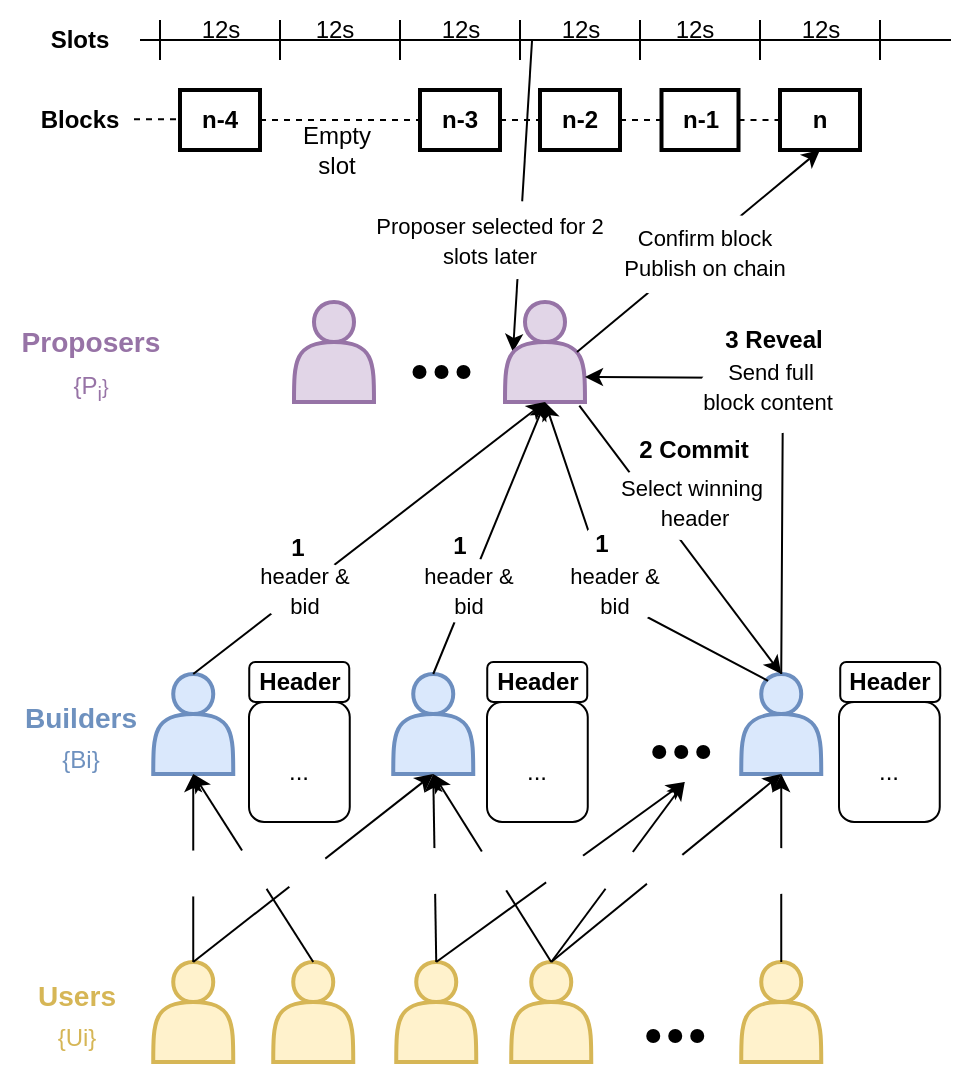<mxfile version="26.2.9">
  <diagram name="Page-1" id="Rt2gjxt__m3kLgCPaDpE">
    <mxGraphModel dx="983" dy="450" grid="1" gridSize="10" guides="1" tooltips="1" connect="1" arrows="1" fold="1" page="1" pageScale="1" pageWidth="827" pageHeight="1169" math="0" shadow="0">
      <root>
        <mxCell id="0" />
        <mxCell id="1" parent="0" />
        <mxCell id="_BZ0ECuWgsDujHOAMHDS-1" value="" style="endArrow=classic;html=1;rounded=0;exitX=0.1;exitY=0.519;exitDx=0;exitDy=0;entryX=0.1;entryY=0.5;entryDx=0;entryDy=0;entryPerimeter=0;exitPerimeter=0;" parent="1" source="6DjUIM3Zux7rkK_XshIn-7" target="_BZ0ECuWgsDujHOAMHDS-7" edge="1">
          <mxGeometry width="50" height="50" relative="1" as="geometry">
            <mxPoint x="125" y="60.0" as="sourcePoint" />
            <mxPoint x="402.5" y="271" as="targetPoint" />
          </mxGeometry>
        </mxCell>
        <mxCell id="_BZ0ECuWgsDujHOAMHDS-2" value="&lt;b&gt;n-1&lt;/b&gt;" style="rounded=0;whiteSpace=wrap;html=1;strokeWidth=2;" parent="1" vertex="1">
          <mxGeometry x="370.75" y="85" width="38.5" height="30" as="geometry" />
        </mxCell>
        <mxCell id="_BZ0ECuWgsDujHOAMHDS-3" value="&lt;b&gt;n&lt;/b&gt;" style="rounded=0;whiteSpace=wrap;html=1;strokeWidth=2;" parent="1" vertex="1">
          <mxGeometry x="430" y="85" width="40" height="30" as="geometry" />
        </mxCell>
        <mxCell id="_BZ0ECuWgsDujHOAMHDS-4" value="" style="endArrow=none;dashed=1;html=1;rounded=0;entryX=0;entryY=0.5;entryDx=0;entryDy=0;" parent="1" source="_BZ0ECuWgsDujHOAMHDS-2" target="_BZ0ECuWgsDujHOAMHDS-3" edge="1">
          <mxGeometry width="50" height="50" relative="1" as="geometry">
            <mxPoint x="187" y="100" as="sourcePoint" />
            <mxPoint x="247" y="99.5" as="targetPoint" />
          </mxGeometry>
        </mxCell>
        <mxCell id="_BZ0ECuWgsDujHOAMHDS-5" value="&lt;b&gt;n-2&lt;/b&gt;" style="rounded=0;whiteSpace=wrap;html=1;strokeWidth=2;" parent="1" vertex="1">
          <mxGeometry x="310" y="85" width="40" height="30" as="geometry" />
        </mxCell>
        <mxCell id="_BZ0ECuWgsDujHOAMHDS-6" value="" style="endArrow=none;dashed=1;html=1;rounded=0;exitX=1;exitY=0.5;exitDx=0;exitDy=0;entryX=0;entryY=0.5;entryDx=0;entryDy=0;" parent="1" source="_BZ0ECuWgsDujHOAMHDS-5" target="_BZ0ECuWgsDujHOAMHDS-2" edge="1">
          <mxGeometry width="50" height="50" relative="1" as="geometry">
            <mxPoint x="357" y="110" as="sourcePoint" />
            <mxPoint x="267" y="100" as="targetPoint" />
          </mxGeometry>
        </mxCell>
        <mxCell id="_BZ0ECuWgsDujHOAMHDS-7" value="" style="shape=actor;whiteSpace=wrap;html=1;strokeWidth=2;fillColor=#e1d5e7;strokeColor=#9673a6;" parent="1" vertex="1">
          <mxGeometry x="292.5" y="191" width="40" height="50" as="geometry" />
        </mxCell>
        <mxCell id="_BZ0ECuWgsDujHOAMHDS-8" value="" style="shape=actor;whiteSpace=wrap;html=1;strokeWidth=2;fillColor=#dae8fc;strokeColor=#6c8ebf;" parent="1" vertex="1">
          <mxGeometry x="410.62" y="377" width="40" height="50" as="geometry" />
        </mxCell>
        <mxCell id="_BZ0ECuWgsDujHOAMHDS-9" value="" style="shape=actor;whiteSpace=wrap;html=1;strokeWidth=2;fillColor=#dae8fc;strokeColor=#6c8ebf;" parent="1" vertex="1">
          <mxGeometry x="236.62" y="377" width="40" height="50" as="geometry" />
        </mxCell>
        <mxCell id="_BZ0ECuWgsDujHOAMHDS-10" value="" style="shape=actor;whiteSpace=wrap;html=1;strokeWidth=2;fillColor=#dae8fc;strokeColor=#6c8ebf;" parent="1" vertex="1">
          <mxGeometry x="116.62" y="377" width="40" height="50" as="geometry" />
        </mxCell>
        <mxCell id="_BZ0ECuWgsDujHOAMHDS-11" value="" style="shape=actor;whiteSpace=wrap;html=1;strokeWidth=2;fillColor=#fff2cc;strokeColor=#d6b656;" parent="1" vertex="1">
          <mxGeometry x="116.62" y="521" width="40" height="50" as="geometry" />
        </mxCell>
        <mxCell id="_BZ0ECuWgsDujHOAMHDS-12" value="" style="shape=actor;whiteSpace=wrap;html=1;strokeWidth=2;fillColor=#fff2cc;strokeColor=#d6b656;" parent="1" vertex="1">
          <mxGeometry x="295.62" y="521" width="40" height="50" as="geometry" />
        </mxCell>
        <mxCell id="_BZ0ECuWgsDujHOAMHDS-13" value="" style="shape=actor;whiteSpace=wrap;html=1;strokeWidth=2;fillColor=#fff2cc;strokeColor=#d6b656;" parent="1" vertex="1">
          <mxGeometry x="238.12" y="521" width="40" height="50" as="geometry" />
        </mxCell>
        <mxCell id="_BZ0ECuWgsDujHOAMHDS-14" value="" style="shape=actor;whiteSpace=wrap;html=1;strokeWidth=2;fillColor=#fff2cc;strokeColor=#d6b656;" parent="1" vertex="1">
          <mxGeometry x="176.62" y="521" width="40" height="50" as="geometry" />
        </mxCell>
        <mxCell id="_BZ0ECuWgsDujHOAMHDS-15" value="" style="shape=actor;whiteSpace=wrap;html=1;strokeWidth=2;fillColor=#fff2cc;strokeColor=#d6b656;" parent="1" vertex="1">
          <mxGeometry x="410.62" y="521" width="40" height="50" as="geometry" />
        </mxCell>
        <mxCell id="_BZ0ECuWgsDujHOAMHDS-16" value="" style="group" parent="1" vertex="1" connectable="0">
          <mxGeometry x="367.62" y="413" width="26" height="6" as="geometry" />
        </mxCell>
        <mxCell id="_BZ0ECuWgsDujHOAMHDS-17" value="" style="ellipse;shape=doubleEllipse;whiteSpace=wrap;html=1;aspect=fixed;fillColor=#000000;" parent="_BZ0ECuWgsDujHOAMHDS-16" vertex="1">
          <mxGeometry x="-1" width="6" height="6" as="geometry" />
        </mxCell>
        <mxCell id="_BZ0ECuWgsDujHOAMHDS-18" value="" style="ellipse;shape=doubleEllipse;whiteSpace=wrap;html=1;aspect=fixed;fillColor=#000000;" parent="_BZ0ECuWgsDujHOAMHDS-16" vertex="1">
          <mxGeometry x="10" width="6" height="6" as="geometry" />
        </mxCell>
        <mxCell id="_BZ0ECuWgsDujHOAMHDS-19" value="" style="ellipse;shape=doubleEllipse;whiteSpace=wrap;html=1;aspect=fixed;fillColor=#000000;" parent="_BZ0ECuWgsDujHOAMHDS-16" vertex="1">
          <mxGeometry x="21" width="6" height="6" as="geometry" />
        </mxCell>
        <mxCell id="_BZ0ECuWgsDujHOAMHDS-20" value="" style="endArrow=classic;html=1;rounded=0;exitX=0.5;exitY=0;exitDx=0;exitDy=0;entryX=0.5;entryY=1;entryDx=0;entryDy=0;" parent="1" source="_BZ0ECuWgsDujHOAMHDS-10" target="_BZ0ECuWgsDujHOAMHDS-7" edge="1">
          <mxGeometry width="50" height="50" relative="1" as="geometry">
            <mxPoint x="197.5" y="301" as="sourcePoint" />
            <mxPoint x="247.5" y="251" as="targetPoint" />
            <Array as="points" />
          </mxGeometry>
        </mxCell>
        <mxCell id="_BZ0ECuWgsDujHOAMHDS-21" value="" style="endArrow=classic;html=1;rounded=0;exitX=0.5;exitY=0;exitDx=0;exitDy=0;" parent="1" source="_BZ0ECuWgsDujHOAMHDS-9" edge="1">
          <mxGeometry width="50" height="50" relative="1" as="geometry">
            <mxPoint x="262.5" y="291" as="sourcePoint" />
            <mxPoint x="312.5" y="241" as="targetPoint" />
          </mxGeometry>
        </mxCell>
        <mxCell id="_BZ0ECuWgsDujHOAMHDS-22" value="" style="endArrow=classic;html=1;rounded=0;exitX=0.335;exitY=0.068;exitDx=0;exitDy=0;strokeWidth=1;exitPerimeter=0;strokeColor=#000000;" parent="1" source="_BZ0ECuWgsDujHOAMHDS-8" edge="1">
          <mxGeometry width="50" height="50" relative="1" as="geometry">
            <mxPoint x="352.5" y="421" as="sourcePoint" />
            <mxPoint x="312.5" y="241" as="targetPoint" />
            <Array as="points">
              <mxPoint x="345.5" y="339" />
            </Array>
          </mxGeometry>
        </mxCell>
        <mxCell id="_BZ0ECuWgsDujHOAMHDS-23" value="&lt;b&gt;Header&lt;/b&gt;" style="rounded=1;whiteSpace=wrap;html=1;" parent="1" vertex="1">
          <mxGeometry x="164.62" y="371" width="50" height="20" as="geometry" />
        </mxCell>
        <mxCell id="_BZ0ECuWgsDujHOAMHDS-24" value="" style="endArrow=classic;html=1;rounded=0;exitX=0.9;exitY=0.5;exitDx=0;exitDy=0;exitPerimeter=0;entryX=0.5;entryY=1;entryDx=0;entryDy=0;" parent="1" source="_BZ0ECuWgsDujHOAMHDS-7" target="_BZ0ECuWgsDujHOAMHDS-3" edge="1">
          <mxGeometry width="50" height="50" relative="1" as="geometry">
            <mxPoint x="352.5" y="321" as="sourcePoint" />
            <mxPoint x="402.5" y="271" as="targetPoint" />
          </mxGeometry>
        </mxCell>
        <mxCell id="_BZ0ECuWgsDujHOAMHDS-25" value="" style="group" parent="1" vertex="1" connectable="0">
          <mxGeometry x="364.62" y="555" width="26" height="6" as="geometry" />
        </mxCell>
        <mxCell id="_BZ0ECuWgsDujHOAMHDS-26" value="" style="ellipse;shape=doubleEllipse;whiteSpace=wrap;html=1;aspect=fixed;fillColor=#000000;" parent="_BZ0ECuWgsDujHOAMHDS-25" vertex="1">
          <mxGeometry x="-1" width="6" height="6" as="geometry" />
        </mxCell>
        <mxCell id="_BZ0ECuWgsDujHOAMHDS-27" value="" style="ellipse;shape=doubleEllipse;whiteSpace=wrap;html=1;aspect=fixed;fillColor=#000000;" parent="_BZ0ECuWgsDujHOAMHDS-25" vertex="1">
          <mxGeometry x="10" width="6" height="6" as="geometry" />
        </mxCell>
        <mxCell id="_BZ0ECuWgsDujHOAMHDS-28" value="" style="ellipse;shape=doubleEllipse;whiteSpace=wrap;html=1;aspect=fixed;fillColor=#000000;" parent="_BZ0ECuWgsDujHOAMHDS-25" vertex="1">
          <mxGeometry x="21" width="6" height="6" as="geometry" />
        </mxCell>
        <mxCell id="_BZ0ECuWgsDujHOAMHDS-29" value="" style="shape=actor;whiteSpace=wrap;html=1;strokeWidth=2;fillColor=#e1d5e7;strokeColor=#9673a6;" parent="1" vertex="1">
          <mxGeometry x="187" y="191" width="40" height="50" as="geometry" />
        </mxCell>
        <mxCell id="_BZ0ECuWgsDujHOAMHDS-30" value="" style="group" parent="1" vertex="1" connectable="0">
          <mxGeometry x="247.75" y="223" width="26" height="6" as="geometry" />
        </mxCell>
        <mxCell id="_BZ0ECuWgsDujHOAMHDS-31" value="" style="ellipse;shape=doubleEllipse;whiteSpace=wrap;html=1;aspect=fixed;fillColor=#000000;" parent="_BZ0ECuWgsDujHOAMHDS-30" vertex="1">
          <mxGeometry x="-1" width="6" height="6" as="geometry" />
        </mxCell>
        <mxCell id="_BZ0ECuWgsDujHOAMHDS-32" value="" style="ellipse;shape=doubleEllipse;whiteSpace=wrap;html=1;aspect=fixed;fillColor=#000000;" parent="_BZ0ECuWgsDujHOAMHDS-30" vertex="1">
          <mxGeometry x="10" width="6" height="6" as="geometry" />
        </mxCell>
        <mxCell id="_BZ0ECuWgsDujHOAMHDS-33" value="" style="ellipse;shape=doubleEllipse;whiteSpace=wrap;html=1;aspect=fixed;fillColor=#000000;" parent="_BZ0ECuWgsDujHOAMHDS-30" vertex="1">
          <mxGeometry x="21" width="6" height="6" as="geometry" />
        </mxCell>
        <mxCell id="_BZ0ECuWgsDujHOAMHDS-34" value="" style="endArrow=classic;html=1;rounded=0;entryX=0.5;entryY=1;entryDx=0;entryDy=0;exitX=0.5;exitY=0;exitDx=0;exitDy=0;" parent="1" source="_BZ0ECuWgsDujHOAMHDS-11" target="_BZ0ECuWgsDujHOAMHDS-9" edge="1">
          <mxGeometry width="50" height="50" relative="1" as="geometry">
            <mxPoint x="136.87" y="496" as="sourcePoint" />
            <mxPoint x="252.37" y="431" as="targetPoint" />
          </mxGeometry>
        </mxCell>
        <mxCell id="_BZ0ECuWgsDujHOAMHDS-35" value="" style="endArrow=classic;html=1;rounded=0;entryX=0.5;entryY=1;entryDx=0;entryDy=0;exitX=0.5;exitY=0;exitDx=0;exitDy=0;" parent="1" source="_BZ0ECuWgsDujHOAMHDS-14" target="_BZ0ECuWgsDujHOAMHDS-10" edge="1">
          <mxGeometry width="50" height="50" relative="1" as="geometry">
            <mxPoint x="196.87" y="496" as="sourcePoint" />
            <mxPoint x="246.87" y="446" as="targetPoint" />
          </mxGeometry>
        </mxCell>
        <mxCell id="_BZ0ECuWgsDujHOAMHDS-36" value="" style="endArrow=classic;html=1;rounded=0;entryX=0.5;entryY=1;entryDx=0;entryDy=0;exitX=0.5;exitY=0;exitDx=0;exitDy=0;" parent="1" source="_BZ0ECuWgsDujHOAMHDS-11" target="_BZ0ECuWgsDujHOAMHDS-10" edge="1">
          <mxGeometry width="50" height="50" relative="1" as="geometry">
            <mxPoint x="136.87" y="496" as="sourcePoint" />
            <mxPoint x="142.37" y="431" as="targetPoint" />
          </mxGeometry>
        </mxCell>
        <mxCell id="_BZ0ECuWgsDujHOAMHDS-37" value="" style="endArrow=classic;html=1;rounded=0;exitX=0.5;exitY=0;exitDx=0;exitDy=0;entryX=0.5;entryY=1;entryDx=0;entryDy=0;" parent="1" source="_BZ0ECuWgsDujHOAMHDS-13" target="_BZ0ECuWgsDujHOAMHDS-9" edge="1">
          <mxGeometry width="50" height="50" relative="1" as="geometry">
            <mxPoint x="232.37" y="501" as="sourcePoint" />
            <mxPoint x="282.37" y="451" as="targetPoint" />
          </mxGeometry>
        </mxCell>
        <mxCell id="_BZ0ECuWgsDujHOAMHDS-38" value="" style="endArrow=classic;html=1;rounded=0;exitX=0.5;exitY=0;exitDx=0;exitDy=0;" parent="1" source="_BZ0ECuWgsDujHOAMHDS-13" edge="1">
          <mxGeometry width="50" height="50" relative="1" as="geometry">
            <mxPoint x="252.37" y="497" as="sourcePoint" />
            <mxPoint x="382.37" y="431" as="targetPoint" />
          </mxGeometry>
        </mxCell>
        <mxCell id="_BZ0ECuWgsDujHOAMHDS-39" value="" style="endArrow=classic;html=1;rounded=0;exitX=0.5;exitY=0;exitDx=0;exitDy=0;entryX=0.5;entryY=1;entryDx=0;entryDy=0;" parent="1" source="_BZ0ECuWgsDujHOAMHDS-12" target="_BZ0ECuWgsDujHOAMHDS-8" edge="1">
          <mxGeometry width="50" height="50" relative="1" as="geometry">
            <mxPoint x="332.37" y="501" as="sourcePoint" />
            <mxPoint x="382.37" y="451" as="targetPoint" />
          </mxGeometry>
        </mxCell>
        <mxCell id="_BZ0ECuWgsDujHOAMHDS-40" value="" style="endArrow=classic;html=1;rounded=0;exitX=0.5;exitY=0;exitDx=0;exitDy=0;" parent="1" source="_BZ0ECuWgsDujHOAMHDS-12" edge="1">
          <mxGeometry width="50" height="50" relative="1" as="geometry">
            <mxPoint x="312.37" y="501" as="sourcePoint" />
            <mxPoint x="382.37" y="431" as="targetPoint" />
          </mxGeometry>
        </mxCell>
        <mxCell id="_BZ0ECuWgsDujHOAMHDS-41" value="" style="endArrow=classic;html=1;rounded=0;exitX=0.5;exitY=0;exitDx=0;exitDy=0;entryX=0.5;entryY=1;entryDx=0;entryDy=0;" parent="1" source="_BZ0ECuWgsDujHOAMHDS-12" target="_BZ0ECuWgsDujHOAMHDS-9" edge="1">
          <mxGeometry width="50" height="50" relative="1" as="geometry">
            <mxPoint x="206.87" y="477" as="sourcePoint" />
            <mxPoint x="256.87" y="427" as="targetPoint" />
          </mxGeometry>
        </mxCell>
        <mxCell id="_BZ0ECuWgsDujHOAMHDS-42" value="" style="endArrow=classic;html=1;rounded=0;exitX=0.5;exitY=0;exitDx=0;exitDy=0;entryX=0.5;entryY=1;entryDx=0;entryDy=0;" parent="1" source="_BZ0ECuWgsDujHOAMHDS-15" target="_BZ0ECuWgsDujHOAMHDS-8" edge="1">
          <mxGeometry width="50" height="50" relative="1" as="geometry">
            <mxPoint x="410.62" y="496" as="sourcePoint" />
            <mxPoint x="442.37" y="451" as="targetPoint" />
          </mxGeometry>
        </mxCell>
        <mxCell id="_BZ0ECuWgsDujHOAMHDS-43" value="&lt;div style=&quot;line-height: 60%;&quot;&gt;&lt;h3 style=&quot;line-height: 60%;&quot;&gt;&lt;font style=&quot;color: light-dark(rgb(151, 115, 166), rgb(105, 70, 122));&quot;&gt;Proposers&lt;/font&gt;&lt;/h3&gt;&lt;div&gt;&lt;font color=&quot;#9773a6&quot;&gt;{P&lt;sub style=&quot;line-height: 60%;&quot;&gt;i&lt;/sub&gt;&lt;span style=&quot;font-size: 10px; line-height: 60%;&quot;&gt;}&lt;/span&gt;&lt;/font&gt;&lt;/div&gt;&lt;/div&gt;" style="text;html=1;align=center;verticalAlign=middle;resizable=0;points=[];autosize=1;strokeColor=none;fillColor=none;" parent="1" vertex="1">
          <mxGeometry x="40" y="186" width="90" height="60" as="geometry" />
        </mxCell>
        <mxCell id="_BZ0ECuWgsDujHOAMHDS-44" value="&lt;div style=&quot;line-height: 60%;&quot;&gt;&lt;h3 style=&quot;line-height: 60%;&quot;&gt;&lt;font style=&quot;color: light-dark(rgb(110, 145, 191), rgb(105, 70, 122));&quot;&gt;Builders&lt;/font&gt;&lt;/h3&gt;&lt;div&gt;&lt;font&gt;&lt;font color=&quot;#6e91bf&quot;&gt;{Bi}&lt;/font&gt;&lt;/font&gt;&lt;/div&gt;&lt;/div&gt;" style="text;html=1;align=center;verticalAlign=middle;resizable=0;points=[];autosize=1;strokeColor=none;fillColor=none;" parent="1" vertex="1">
          <mxGeometry x="40" y="372" width="80" height="60" as="geometry" />
        </mxCell>
        <mxCell id="_BZ0ECuWgsDujHOAMHDS-45" value="&lt;div style=&quot;line-height: 60%;&quot;&gt;&lt;h3 style=&quot;line-height: 60%;&quot;&gt;&lt;font style=&quot;color: light-dark(rgb(214, 182, 86), rgb(105, 70, 122));&quot;&gt;Users&lt;/font&gt;&lt;/h3&gt;&lt;div&gt;&lt;font&gt;&lt;font color=&quot;#d6b656&quot;&gt;{Ui}&lt;/font&gt;&lt;/font&gt;&lt;/div&gt;&lt;/div&gt;" style="text;html=1;align=center;verticalAlign=middle;resizable=0;points=[];autosize=1;strokeColor=none;fillColor=none;" parent="1" vertex="1">
          <mxGeometry x="47.62" y="511" width="60" height="60" as="geometry" />
        </mxCell>
        <mxCell id="_BZ0ECuWgsDujHOAMHDS-46" value="" style="endArrow=classic;html=1;rounded=0;exitX=0.929;exitY=1.036;exitDx=0;exitDy=0;exitPerimeter=0;strokeWidth=1;entryX=0.5;entryY=0;entryDx=0;entryDy=0;strokeColor=#000000;" parent="1" source="_BZ0ECuWgsDujHOAMHDS-7" target="_BZ0ECuWgsDujHOAMHDS-8" edge="1">
          <mxGeometry width="50" height="50" relative="1" as="geometry">
            <mxPoint x="352.5" y="321" as="sourcePoint" />
            <mxPoint x="432.5" y="291" as="targetPoint" />
          </mxGeometry>
        </mxCell>
        <mxCell id="_BZ0ECuWgsDujHOAMHDS-47" value="" style="endArrow=classic;html=1;rounded=0;entryX=1;entryY=0.75;entryDx=0;entryDy=0;exitX=0.5;exitY=0;exitDx=0;exitDy=0;strokeWidth=1;strokeColor=#000000;" parent="1" source="_BZ0ECuWgsDujHOAMHDS-8" target="_BZ0ECuWgsDujHOAMHDS-7" edge="1">
          <mxGeometry width="50" height="50" relative="1" as="geometry">
            <mxPoint x="441.5" y="324" as="sourcePoint" />
            <mxPoint x="331.5" y="314" as="targetPoint" />
            <Array as="points">
              <mxPoint x="431.5" y="229" />
            </Array>
          </mxGeometry>
        </mxCell>
        <mxCell id="_BZ0ECuWgsDujHOAMHDS-48" value="" style="group" parent="1" vertex="1" connectable="0">
          <mxGeometry x="154.62" y="464" width="23" height="23" as="geometry" />
        </mxCell>
        <mxCell id="_BZ0ECuWgsDujHOAMHDS-49" value="" style="ellipse;whiteSpace=wrap;html=1;aspect=fixed;fillColor=default;strokeColor=none;" parent="_BZ0ECuWgsDujHOAMHDS-48" vertex="1">
          <mxGeometry width="23" height="23" as="geometry" />
        </mxCell>
        <mxCell id="_BZ0ECuWgsDujHOAMHDS-50" value="" style="shape=image;html=1;verticalAlign=top;verticalLabelPosition=bottom;labelBackgroundColor=#ffffff;imageAspect=0;aspect=fixed;image=https://cdn0.iconfinder.com/data/icons/basic-e-commerce-line/48/Receipt_success-128.png" parent="_BZ0ECuWgsDujHOAMHDS-48" vertex="1">
          <mxGeometry x="2.88" y="2.88" width="17.25" height="17.25" as="geometry" />
        </mxCell>
        <mxCell id="_BZ0ECuWgsDujHOAMHDS-51" value="" style="group" parent="1" vertex="1" connectable="0">
          <mxGeometry x="125.12" y="465.25" width="23" height="23" as="geometry" />
        </mxCell>
        <mxCell id="_BZ0ECuWgsDujHOAMHDS-52" value="" style="ellipse;whiteSpace=wrap;html=1;aspect=fixed;fillColor=default;strokeColor=none;" parent="_BZ0ECuWgsDujHOAMHDS-51" vertex="1">
          <mxGeometry width="23" height="23" as="geometry" />
        </mxCell>
        <mxCell id="_BZ0ECuWgsDujHOAMHDS-53" value="" style="shape=image;html=1;verticalAlign=top;verticalLabelPosition=bottom;labelBackgroundColor=#ffffff;imageAspect=0;aspect=fixed;image=https://cdn0.iconfinder.com/data/icons/basic-e-commerce-line/48/Receipt_success-128.png" parent="_BZ0ECuWgsDujHOAMHDS-51" vertex="1">
          <mxGeometry x="2.88" y="2.88" width="17.25" height="17.25" as="geometry" />
        </mxCell>
        <mxCell id="_BZ0ECuWgsDujHOAMHDS-54" value="" style="group" parent="1" vertex="1" connectable="0">
          <mxGeometry x="181.5" y="464" width="23" height="23" as="geometry" />
        </mxCell>
        <mxCell id="_BZ0ECuWgsDujHOAMHDS-55" value="" style="ellipse;whiteSpace=wrap;html=1;aspect=fixed;fillColor=default;strokeColor=none;" parent="_BZ0ECuWgsDujHOAMHDS-54" vertex="1">
          <mxGeometry width="23" height="23" as="geometry" />
        </mxCell>
        <mxCell id="_BZ0ECuWgsDujHOAMHDS-56" value="" style="shape=image;html=1;verticalAlign=top;verticalLabelPosition=bottom;labelBackgroundColor=#ffffff;imageAspect=0;aspect=fixed;image=https://cdn0.iconfinder.com/data/icons/basic-e-commerce-line/48/Receipt_success-128.png" parent="_BZ0ECuWgsDujHOAMHDS-54" vertex="1">
          <mxGeometry x="2.88" y="2.88" width="17.25" height="17.25" as="geometry" />
        </mxCell>
        <mxCell id="_BZ0ECuWgsDujHOAMHDS-57" value="" style="group" parent="1" vertex="1" connectable="0">
          <mxGeometry x="245.5" y="464" width="23" height="23" as="geometry" />
        </mxCell>
        <mxCell id="_BZ0ECuWgsDujHOAMHDS-58" value="" style="ellipse;whiteSpace=wrap;html=1;aspect=fixed;fillColor=default;strokeColor=none;" parent="_BZ0ECuWgsDujHOAMHDS-57" vertex="1">
          <mxGeometry width="23" height="23" as="geometry" />
        </mxCell>
        <mxCell id="_BZ0ECuWgsDujHOAMHDS-59" value="" style="shape=image;html=1;verticalAlign=top;verticalLabelPosition=bottom;labelBackgroundColor=#ffffff;imageAspect=0;aspect=fixed;image=https://cdn0.iconfinder.com/data/icons/basic-e-commerce-line/48/Receipt_success-128.png" parent="_BZ0ECuWgsDujHOAMHDS-57" vertex="1">
          <mxGeometry x="2.88" y="2.88" width="17.25" height="17.25" as="geometry" />
        </mxCell>
        <mxCell id="_BZ0ECuWgsDujHOAMHDS-60" value="" style="group" parent="1" vertex="1" connectable="0">
          <mxGeometry x="275.5" y="464" width="23" height="23" as="geometry" />
        </mxCell>
        <mxCell id="_BZ0ECuWgsDujHOAMHDS-61" value="" style="ellipse;whiteSpace=wrap;html=1;aspect=fixed;fillColor=default;strokeColor=none;" parent="_BZ0ECuWgsDujHOAMHDS-60" vertex="1">
          <mxGeometry width="23" height="23" as="geometry" />
        </mxCell>
        <mxCell id="_BZ0ECuWgsDujHOAMHDS-62" value="" style="shape=image;html=1;verticalAlign=top;verticalLabelPosition=bottom;labelBackgroundColor=#ffffff;imageAspect=0;aspect=fixed;image=https://cdn0.iconfinder.com/data/icons/basic-e-commerce-line/48/Receipt_success-128.png" parent="_BZ0ECuWgsDujHOAMHDS-60" vertex="1">
          <mxGeometry x="2.88" y="2.88" width="17.25" height="17.25" as="geometry" />
        </mxCell>
        <mxCell id="_BZ0ECuWgsDujHOAMHDS-63" value="" style="group" parent="1" vertex="1" connectable="0">
          <mxGeometry x="311.5" y="464" width="23" height="23" as="geometry" />
        </mxCell>
        <mxCell id="_BZ0ECuWgsDujHOAMHDS-64" value="" style="ellipse;whiteSpace=wrap;html=1;aspect=fixed;fillColor=default;strokeColor=none;" parent="_BZ0ECuWgsDujHOAMHDS-63" vertex="1">
          <mxGeometry width="23" height="23" as="geometry" />
        </mxCell>
        <mxCell id="_BZ0ECuWgsDujHOAMHDS-65" value="" style="shape=image;html=1;verticalAlign=top;verticalLabelPosition=bottom;labelBackgroundColor=#ffffff;imageAspect=0;aspect=fixed;image=https://cdn0.iconfinder.com/data/icons/basic-e-commerce-line/48/Receipt_success-128.png" parent="_BZ0ECuWgsDujHOAMHDS-63" vertex="1">
          <mxGeometry x="2.88" y="2.88" width="17.25" height="17.25" as="geometry" />
        </mxCell>
        <mxCell id="_BZ0ECuWgsDujHOAMHDS-66" value="" style="group" parent="1" vertex="1" connectable="0">
          <mxGeometry x="338.5" y="464" width="23" height="23" as="geometry" />
        </mxCell>
        <mxCell id="_BZ0ECuWgsDujHOAMHDS-67" value="" style="ellipse;whiteSpace=wrap;html=1;aspect=fixed;fillColor=default;strokeColor=none;" parent="_BZ0ECuWgsDujHOAMHDS-66" vertex="1">
          <mxGeometry width="23" height="23" as="geometry" />
        </mxCell>
        <mxCell id="_BZ0ECuWgsDujHOAMHDS-68" value="" style="shape=image;html=1;verticalAlign=top;verticalLabelPosition=bottom;labelBackgroundColor=#ffffff;imageAspect=0;aspect=fixed;image=https://cdn0.iconfinder.com/data/icons/basic-e-commerce-line/48/Receipt_success-128.png" parent="_BZ0ECuWgsDujHOAMHDS-66" vertex="1">
          <mxGeometry x="2.88" y="2.88" width="17.25" height="17.25" as="geometry" />
        </mxCell>
        <mxCell id="_BZ0ECuWgsDujHOAMHDS-69" value="" style="group" parent="1" vertex="1" connectable="0">
          <mxGeometry x="361.5" y="464" width="23" height="23" as="geometry" />
        </mxCell>
        <mxCell id="_BZ0ECuWgsDujHOAMHDS-70" value="" style="ellipse;whiteSpace=wrap;html=1;aspect=fixed;fillColor=default;strokeColor=none;" parent="_BZ0ECuWgsDujHOAMHDS-69" vertex="1">
          <mxGeometry width="23" height="23" as="geometry" />
        </mxCell>
        <mxCell id="_BZ0ECuWgsDujHOAMHDS-71" value="" style="shape=image;html=1;verticalAlign=top;verticalLabelPosition=bottom;labelBackgroundColor=#ffffff;imageAspect=0;aspect=fixed;image=https://cdn0.iconfinder.com/data/icons/basic-e-commerce-line/48/Receipt_success-128.png" parent="_BZ0ECuWgsDujHOAMHDS-69" vertex="1">
          <mxGeometry x="2.88" y="2.88" width="17.25" height="17.25" as="geometry" />
        </mxCell>
        <mxCell id="_BZ0ECuWgsDujHOAMHDS-72" value="" style="group" parent="1" vertex="1" connectable="0">
          <mxGeometry x="418.5" y="464" width="23" height="23" as="geometry" />
        </mxCell>
        <mxCell id="_BZ0ECuWgsDujHOAMHDS-73" value="" style="ellipse;whiteSpace=wrap;html=1;aspect=fixed;fillColor=default;strokeColor=none;" parent="_BZ0ECuWgsDujHOAMHDS-72" vertex="1">
          <mxGeometry width="23" height="23" as="geometry" />
        </mxCell>
        <mxCell id="_BZ0ECuWgsDujHOAMHDS-74" value="" style="shape=image;html=1;verticalAlign=top;verticalLabelPosition=bottom;labelBackgroundColor=#ffffff;imageAspect=0;aspect=fixed;image=https://cdn0.iconfinder.com/data/icons/basic-e-commerce-line/48/Receipt_success-128.png" parent="_BZ0ECuWgsDujHOAMHDS-72" vertex="1">
          <mxGeometry x="2.88" y="2.88" width="17.25" height="17.25" as="geometry" />
        </mxCell>
        <mxCell id="_BZ0ECuWgsDujHOAMHDS-75" value="" style="group" parent="1" vertex="1" connectable="0">
          <mxGeometry x="161.5" y="315" width="80" height="45" as="geometry" />
        </mxCell>
        <mxCell id="_BZ0ECuWgsDujHOAMHDS-76" value="" style="ellipse;whiteSpace=wrap;html=1;strokeColor=none;" parent="_BZ0ECuWgsDujHOAMHDS-75" vertex="1">
          <mxGeometry x="7.56" y="4" width="47.56" height="33" as="geometry" />
        </mxCell>
        <mxCell id="_BZ0ECuWgsDujHOAMHDS-77" value="&lt;div&gt;&lt;font style=&quot;font-size: 11px;&quot;&gt;header &amp;amp;&lt;/font&gt;&lt;/div&gt;&lt;div&gt;&lt;font style=&quot;font-size: 11px;&quot;&gt;bid&lt;/font&gt;&lt;/div&gt;" style="text;html=1;align=center;verticalAlign=middle;resizable=0;points=[];autosize=1;fillColor=none;" parent="_BZ0ECuWgsDujHOAMHDS-75" vertex="1">
          <mxGeometry x="-5" width="70" height="40" as="geometry" />
        </mxCell>
        <mxCell id="_BZ0ECuWgsDujHOAMHDS-136" value="&lt;b&gt;1&lt;/b&gt;" style="ellipse;whiteSpace=wrap;html=1;aspect=fixed;strokeColor=none;" parent="_BZ0ECuWgsDujHOAMHDS-75" vertex="1">
          <mxGeometry x="17.12" y="-11" width="20" height="20" as="geometry" />
        </mxCell>
        <mxCell id="_BZ0ECuWgsDujHOAMHDS-81" value="" style="group" parent="1" vertex="1" connectable="0">
          <mxGeometry x="336.88" y="261" width="100" height="49" as="geometry" />
        </mxCell>
        <mxCell id="_BZ0ECuWgsDujHOAMHDS-82" value="" style="ellipse;whiteSpace=wrap;html=1;strokeColor=none;" parent="_BZ0ECuWgsDujHOAMHDS-81" vertex="1">
          <mxGeometry x="5.2" y="10" width="77.52" height="39" as="geometry" />
        </mxCell>
        <mxCell id="_BZ0ECuWgsDujHOAMHDS-83" value="&lt;font style=&quot;font-size: 11px;&quot;&gt;Select winning&amp;nbsp;&lt;/font&gt;&lt;div&gt;&lt;font style=&quot;font-size: 11px;&quot;&gt;header&lt;/font&gt;&lt;/div&gt;" style="text;html=1;align=center;verticalAlign=middle;resizable=0;points=[];autosize=1;strokeColor=none;fillColor=none;" parent="_BZ0ECuWgsDujHOAMHDS-81" vertex="1">
          <mxGeometry y="9.947" width="100" height="40" as="geometry" />
        </mxCell>
        <mxCell id="_BZ0ECuWgsDujHOAMHDS-84" value="&lt;b&gt;2 Commit&lt;/b&gt;" style="text;html=1;align=center;verticalAlign=middle;whiteSpace=wrap;rounded=0;" parent="_BZ0ECuWgsDujHOAMHDS-81" vertex="1">
          <mxGeometry x="20" y="-11" width="60" height="30" as="geometry" />
        </mxCell>
        <mxCell id="_BZ0ECuWgsDujHOAMHDS-85" value="" style="group;strokeColor=none;" parent="1" vertex="1" connectable="0">
          <mxGeometry x="379.5" y="213" width="90" height="44" as="geometry" />
        </mxCell>
        <mxCell id="_BZ0ECuWgsDujHOAMHDS-86" value="" style="ellipse;whiteSpace=wrap;html=1;strokeColor=none;" parent="_BZ0ECuWgsDujHOAMHDS-85" vertex="1">
          <mxGeometry x="9.62" y="2" width="70" height="42" as="geometry" />
        </mxCell>
        <mxCell id="_BZ0ECuWgsDujHOAMHDS-87" value="&lt;font style=&quot;font-size: 11px;&quot;&gt;Send full&lt;/font&gt;&lt;div&gt;&lt;font style=&quot;font-size: 11px;&quot;&gt;block content&amp;nbsp;&lt;/font&gt;&lt;/div&gt;" style="text;html=1;align=center;verticalAlign=middle;resizable=0;points=[];autosize=1;strokeColor=none;fillColor=none;" parent="_BZ0ECuWgsDujHOAMHDS-85" vertex="1">
          <mxGeometry width="90" height="40" as="geometry" />
        </mxCell>
        <mxCell id="_BZ0ECuWgsDujHOAMHDS-88" value="" style="group" parent="1" vertex="1" connectable="0">
          <mxGeometry x="164.5" y="391" width="50.38" height="60" as="geometry" />
        </mxCell>
        <mxCell id="_BZ0ECuWgsDujHOAMHDS-89" value="" style="rounded=1;whiteSpace=wrap;html=1;" parent="_BZ0ECuWgsDujHOAMHDS-88" vertex="1">
          <mxGeometry width="50.38" height="60" as="geometry" />
        </mxCell>
        <mxCell id="_BZ0ECuWgsDujHOAMHDS-90" value="" style="shape=image;html=1;verticalAlign=top;verticalLabelPosition=bottom;labelBackgroundColor=#ffffff;imageAspect=0;aspect=fixed;image=https://cdn0.iconfinder.com/data/icons/basic-e-commerce-line/48/Receipt_success-128.png" parent="_BZ0ECuWgsDujHOAMHDS-88" vertex="1">
          <mxGeometry x="17.952" y="1.75" width="14.484" height="14.484" as="geometry" />
        </mxCell>
        <mxCell id="_BZ0ECuWgsDujHOAMHDS-91" value="" style="shape=image;html=1;verticalAlign=top;verticalLabelPosition=bottom;labelBackgroundColor=#ffffff;imageAspect=0;aspect=fixed;image=https://cdn0.iconfinder.com/data/icons/basic-e-commerce-line/48/Receipt_success-128.png" parent="_BZ0ECuWgsDujHOAMHDS-88" vertex="1">
          <mxGeometry x="17.952" y="18" width="14.484" height="14.484" as="geometry" />
        </mxCell>
        <mxCell id="_BZ0ECuWgsDujHOAMHDS-92" value="" style="shape=image;html=1;verticalAlign=top;verticalLabelPosition=bottom;labelBackgroundColor=#ffffff;imageAspect=0;aspect=fixed;image=https://cdn0.iconfinder.com/data/icons/basic-e-commerce-line/48/Receipt_success-128.png" parent="_BZ0ECuWgsDujHOAMHDS-88" vertex="1">
          <mxGeometry x="17.952" y="42.75" width="14.484" height="14.484" as="geometry" />
        </mxCell>
        <mxCell id="_BZ0ECuWgsDujHOAMHDS-93" value="..." style="text;html=1;align=center;verticalAlign=middle;resizable=0;points=[];autosize=1;strokeColor=none;fillColor=none;" parent="_BZ0ECuWgsDujHOAMHDS-88" vertex="1">
          <mxGeometry x="9.595" y="20.25" width="30" height="30" as="geometry" />
        </mxCell>
        <mxCell id="_BZ0ECuWgsDujHOAMHDS-94" value="" style="group" parent="1" vertex="1" connectable="0">
          <mxGeometry x="283.5" y="371" width="50.38" height="80" as="geometry" />
        </mxCell>
        <mxCell id="_BZ0ECuWgsDujHOAMHDS-95" value="Header" style="rounded=1;whiteSpace=wrap;html=1;fontStyle=1" parent="_BZ0ECuWgsDujHOAMHDS-94" vertex="1">
          <mxGeometry x="0.12" width="50" height="20" as="geometry" />
        </mxCell>
        <mxCell id="_BZ0ECuWgsDujHOAMHDS-96" value="" style="group" parent="_BZ0ECuWgsDujHOAMHDS-94" vertex="1" connectable="0">
          <mxGeometry y="20" width="50.38" height="60" as="geometry" />
        </mxCell>
        <mxCell id="_BZ0ECuWgsDujHOAMHDS-97" value="" style="rounded=1;whiteSpace=wrap;html=1;" parent="_BZ0ECuWgsDujHOAMHDS-96" vertex="1">
          <mxGeometry width="50.38" height="60" as="geometry" />
        </mxCell>
        <mxCell id="_BZ0ECuWgsDujHOAMHDS-98" value="" style="shape=image;html=1;verticalAlign=top;verticalLabelPosition=bottom;labelBackgroundColor=#ffffff;imageAspect=0;aspect=fixed;image=https://cdn0.iconfinder.com/data/icons/basic-e-commerce-line/48/Receipt_success-128.png" parent="_BZ0ECuWgsDujHOAMHDS-96" vertex="1">
          <mxGeometry x="17.952" y="1.75" width="14.484" height="14.484" as="geometry" />
        </mxCell>
        <mxCell id="_BZ0ECuWgsDujHOAMHDS-99" value="" style="shape=image;html=1;verticalAlign=top;verticalLabelPosition=bottom;labelBackgroundColor=#ffffff;imageAspect=0;aspect=fixed;image=https://cdn0.iconfinder.com/data/icons/basic-e-commerce-line/48/Receipt_success-128.png" parent="_BZ0ECuWgsDujHOAMHDS-96" vertex="1">
          <mxGeometry x="17.952" y="18" width="14.484" height="14.484" as="geometry" />
        </mxCell>
        <mxCell id="_BZ0ECuWgsDujHOAMHDS-100" value="" style="shape=image;html=1;verticalAlign=top;verticalLabelPosition=bottom;labelBackgroundColor=#ffffff;imageAspect=0;aspect=fixed;image=https://cdn0.iconfinder.com/data/icons/basic-e-commerce-line/48/Receipt_success-128.png" parent="_BZ0ECuWgsDujHOAMHDS-96" vertex="1">
          <mxGeometry x="17.952" y="42.75" width="14.484" height="14.484" as="geometry" />
        </mxCell>
        <mxCell id="_BZ0ECuWgsDujHOAMHDS-101" value="..." style="text;html=1;align=center;verticalAlign=middle;resizable=0;points=[];autosize=1;strokeColor=none;fillColor=none;" parent="_BZ0ECuWgsDujHOAMHDS-96" vertex="1">
          <mxGeometry x="9.595" y="20.25" width="30" height="30" as="geometry" />
        </mxCell>
        <mxCell id="_BZ0ECuWgsDujHOAMHDS-102" value="" style="group" parent="1" vertex="1" connectable="0">
          <mxGeometry x="459.5" y="371" width="50.62" height="80" as="geometry" />
        </mxCell>
        <mxCell id="_BZ0ECuWgsDujHOAMHDS-103" value="Header" style="rounded=1;whiteSpace=wrap;html=1;fontStyle=1" parent="_BZ0ECuWgsDujHOAMHDS-102" vertex="1">
          <mxGeometry x="0.62" width="50" height="20" as="geometry" />
        </mxCell>
        <mxCell id="_BZ0ECuWgsDujHOAMHDS-104" value="" style="group" parent="_BZ0ECuWgsDujHOAMHDS-102" vertex="1" connectable="0">
          <mxGeometry y="20" width="50.38" height="60" as="geometry" />
        </mxCell>
        <mxCell id="_BZ0ECuWgsDujHOAMHDS-105" value="" style="rounded=1;whiteSpace=wrap;html=1;" parent="_BZ0ECuWgsDujHOAMHDS-104" vertex="1">
          <mxGeometry width="50.38" height="60" as="geometry" />
        </mxCell>
        <mxCell id="_BZ0ECuWgsDujHOAMHDS-106" value="" style="shape=image;html=1;verticalAlign=top;verticalLabelPosition=bottom;labelBackgroundColor=#ffffff;imageAspect=0;aspect=fixed;image=https://cdn0.iconfinder.com/data/icons/basic-e-commerce-line/48/Receipt_success-128.png" parent="_BZ0ECuWgsDujHOAMHDS-104" vertex="1">
          <mxGeometry x="17.952" y="1.75" width="14.484" height="14.484" as="geometry" />
        </mxCell>
        <mxCell id="_BZ0ECuWgsDujHOAMHDS-107" value="" style="shape=image;html=1;verticalAlign=top;verticalLabelPosition=bottom;labelBackgroundColor=#ffffff;imageAspect=0;aspect=fixed;image=https://cdn0.iconfinder.com/data/icons/basic-e-commerce-line/48/Receipt_success-128.png" parent="_BZ0ECuWgsDujHOAMHDS-104" vertex="1">
          <mxGeometry x="17.952" y="18" width="14.484" height="14.484" as="geometry" />
        </mxCell>
        <mxCell id="_BZ0ECuWgsDujHOAMHDS-108" value="" style="shape=image;html=1;verticalAlign=top;verticalLabelPosition=bottom;labelBackgroundColor=#ffffff;imageAspect=0;aspect=fixed;image=https://cdn0.iconfinder.com/data/icons/basic-e-commerce-line/48/Receipt_success-128.png" parent="_BZ0ECuWgsDujHOAMHDS-104" vertex="1">
          <mxGeometry x="17.952" y="42.75" width="14.484" height="14.484" as="geometry" />
        </mxCell>
        <mxCell id="_BZ0ECuWgsDujHOAMHDS-109" value="..." style="text;html=1;align=center;verticalAlign=middle;resizable=0;points=[];autosize=1;strokeColor=none;fillColor=none;" parent="_BZ0ECuWgsDujHOAMHDS-104" vertex="1">
          <mxGeometry x="9.595" y="20.25" width="30" height="30" as="geometry" />
        </mxCell>
        <mxCell id="_BZ0ECuWgsDujHOAMHDS-110" value="" style="ellipse;whiteSpace=wrap;html=1;strokeColor=none;" parent="1" vertex="1">
          <mxGeometry x="319.06" y="318" width="52.44" height="36" as="geometry" />
        </mxCell>
        <mxCell id="_BZ0ECuWgsDujHOAMHDS-112" value="&lt;b&gt;1&lt;/b&gt;" style="ellipse;whiteSpace=wrap;html=1;aspect=fixed;strokeColor=none;" parent="1" vertex="1">
          <mxGeometry x="331.28" y="302" width="20" height="20" as="geometry" />
        </mxCell>
        <mxCell id="_BZ0ECuWgsDujHOAMHDS-113" value="" style="ellipse;whiteSpace=wrap;html=1;strokeColor=none;" parent="1" vertex="1">
          <mxGeometry x="340.62" y="146" width="100" height="44" as="geometry" />
        </mxCell>
        <mxCell id="_BZ0ECuWgsDujHOAMHDS-114" value="&lt;font style=&quot;font-size: 11px;&quot;&gt;Confirm block&lt;/font&gt;&lt;div&gt;&lt;font style=&quot;font-size: 11px;&quot;&gt;Publish on chain&lt;/font&gt;&lt;/div&gt;" style="text;html=1;align=center;verticalAlign=middle;resizable=0;points=[];autosize=1;strokeColor=none;fillColor=none;" parent="1" vertex="1">
          <mxGeometry x="342" y="146" width="100" height="40" as="geometry" />
        </mxCell>
        <mxCell id="_BZ0ECuWgsDujHOAMHDS-115" value="&lt;span style=&quot;font-size: 11px;&quot;&gt;Proposer selected for 2 slots later&lt;/span&gt;" style="ellipse;whiteSpace=wrap;html=1;strokeColor=none;" parent="1" vertex="1">
          <mxGeometry x="219.88" y="140" width="130.12" height="40" as="geometry" />
        </mxCell>
        <mxCell id="_BZ0ECuWgsDujHOAMHDS-116" value="&lt;b&gt;3 Reveal&lt;/b&gt;" style="text;html=1;align=center;verticalAlign=middle;whiteSpace=wrap;rounded=0;" parent="1" vertex="1">
          <mxGeometry x="397" y="195" width="60" height="30" as="geometry" />
        </mxCell>
        <mxCell id="_BZ0ECuWgsDujHOAMHDS-119" value="" style="shape=crossbar;whiteSpace=wrap;html=1;rounded=1;" parent="1" vertex="1">
          <mxGeometry x="420" y="50" width="60" height="20" as="geometry" />
        </mxCell>
        <mxCell id="_BZ0ECuWgsDujHOAMHDS-122" value="12s" style="text;html=1;align=center;verticalAlign=middle;resizable=0;points=[];autosize=1;strokeColor=none;fillColor=none;" parent="1" vertex="1">
          <mxGeometry x="366.88" y="40" width="40" height="30" as="geometry" />
        </mxCell>
        <mxCell id="_BZ0ECuWgsDujHOAMHDS-123" value="&lt;b&gt;Slots&lt;/b&gt;" style="text;html=1;align=center;verticalAlign=middle;whiteSpace=wrap;rounded=0;" parent="1" vertex="1">
          <mxGeometry x="50" y="45" width="60" height="30" as="geometry" />
        </mxCell>
        <mxCell id="_BZ0ECuWgsDujHOAMHDS-124" value="&lt;b&gt;Blocks&lt;/b&gt;" style="text;html=1;align=center;verticalAlign=middle;whiteSpace=wrap;rounded=0;" parent="1" vertex="1">
          <mxGeometry x="50" y="85" width="60" height="30" as="geometry" />
        </mxCell>
        <mxCell id="_BZ0ECuWgsDujHOAMHDS-125" value="" style="endArrow=none;html=1;rounded=0;entryX=0;entryY=0.5;entryDx=0;entryDy=0;entryPerimeter=0;exitX=1;exitY=0.5;exitDx=0;exitDy=0;" parent="1" source="_BZ0ECuWgsDujHOAMHDS-123" edge="1">
          <mxGeometry width="50" height="50" relative="1" as="geometry">
            <mxPoint x="45.5" y="320" as="sourcePoint" />
            <mxPoint x="125" y="60.0" as="targetPoint" />
          </mxGeometry>
        </mxCell>
        <mxCell id="_BZ0ECuWgsDujHOAMHDS-126" value="" style="endArrow=none;html=1;rounded=0;entryX=1;entryY=0.5;entryDx=0;entryDy=0;entryPerimeter=0;" parent="1" target="_BZ0ECuWgsDujHOAMHDS-119" edge="1">
          <mxGeometry width="50" height="50" relative="1" as="geometry">
            <mxPoint x="515.5" y="60" as="sourcePoint" />
            <mxPoint x="95.5" y="270" as="targetPoint" />
          </mxGeometry>
        </mxCell>
        <mxCell id="_BZ0ECuWgsDujHOAMHDS-127" value="" style="endArrow=none;dashed=1;html=1;rounded=0;exitX=1;exitY=0.5;exitDx=0;exitDy=0;entryX=0;entryY=0.5;entryDx=0;entryDy=0;" parent="1" edge="1">
          <mxGeometry width="50" height="50" relative="1" as="geometry">
            <mxPoint x="107" y="99.66" as="sourcePoint" />
            <mxPoint x="147" y="99.66" as="targetPoint" />
          </mxGeometry>
        </mxCell>
        <mxCell id="_BZ0ECuWgsDujHOAMHDS-128" value="" style="group" parent="1" vertex="1" connectable="0">
          <mxGeometry x="243" y="315" width="80" height="45" as="geometry" />
        </mxCell>
        <mxCell id="_BZ0ECuWgsDujHOAMHDS-129" value="" style="ellipse;whiteSpace=wrap;html=1;strokeColor=none;" parent="_BZ0ECuWgsDujHOAMHDS-128" vertex="1">
          <mxGeometry x="7.56" y="4" width="47.56" height="33" as="geometry" />
        </mxCell>
        <mxCell id="_BZ0ECuWgsDujHOAMHDS-130" value="&lt;div&gt;&lt;font style=&quot;font-size: 11px;&quot;&gt;header &amp;amp;&lt;/font&gt;&lt;/div&gt;&lt;div&gt;&lt;font style=&quot;font-size: 11px;&quot;&gt;bid&lt;/font&gt;&lt;/div&gt;" style="text;html=1;align=center;verticalAlign=middle;resizable=0;points=[];autosize=1;fillColor=none;" parent="_BZ0ECuWgsDujHOAMHDS-128" vertex="1">
          <mxGeometry x="-4" width="70" height="40" as="geometry" />
        </mxCell>
        <mxCell id="_BZ0ECuWgsDujHOAMHDS-135" value="&lt;b&gt;1&lt;/b&gt;" style="ellipse;whiteSpace=wrap;html=1;aspect=fixed;strokeColor=none;" parent="_BZ0ECuWgsDujHOAMHDS-128" vertex="1">
          <mxGeometry x="17" y="-12" width="20" height="20" as="geometry" />
        </mxCell>
        <mxCell id="_BZ0ECuWgsDujHOAMHDS-131" value="" style="group" parent="1" vertex="1" connectable="0">
          <mxGeometry x="317" y="315" width="80" height="45" as="geometry" />
        </mxCell>
        <mxCell id="_BZ0ECuWgsDujHOAMHDS-132" value="" style="ellipse;whiteSpace=wrap;html=1;strokeColor=none;" parent="_BZ0ECuWgsDujHOAMHDS-131" vertex="1">
          <mxGeometry x="7.56" y="4" width="47.56" height="33" as="geometry" />
        </mxCell>
        <mxCell id="_BZ0ECuWgsDujHOAMHDS-133" value="&lt;div&gt;&lt;font style=&quot;font-size: 11px;&quot;&gt;header &amp;amp;&lt;/font&gt;&lt;/div&gt;&lt;div&gt;&lt;font style=&quot;font-size: 11px;&quot;&gt;bid&lt;/font&gt;&lt;/div&gt;" style="text;html=1;align=center;verticalAlign=middle;resizable=0;points=[];autosize=1;fillColor=none;" parent="_BZ0ECuWgsDujHOAMHDS-131" vertex="1">
          <mxGeometry x="-5" width="70" height="40" as="geometry" />
        </mxCell>
        <mxCell id="6DjUIM3Zux7rkK_XshIn-4" value="12s" style="text;html=1;align=center;verticalAlign=middle;resizable=0;points=[];autosize=1;strokeColor=none;fillColor=none;" parent="1" vertex="1">
          <mxGeometry x="430" y="40" width="40" height="30" as="geometry" />
        </mxCell>
        <mxCell id="6DjUIM3Zux7rkK_XshIn-6" value="" style="shape=crossbar;whiteSpace=wrap;html=1;rounded=1;" parent="1" vertex="1">
          <mxGeometry x="360" y="50" width="60" height="20" as="geometry" />
        </mxCell>
        <mxCell id="6DjUIM3Zux7rkK_XshIn-7" value="" style="shape=crossbar;whiteSpace=wrap;html=1;rounded=1;" parent="1" vertex="1">
          <mxGeometry x="300" y="50" width="60" height="20" as="geometry" />
        </mxCell>
        <mxCell id="6DjUIM3Zux7rkK_XshIn-8" value="" style="shape=crossbar;whiteSpace=wrap;html=1;rounded=1;" parent="1" vertex="1">
          <mxGeometry x="240" y="50" width="60" height="20" as="geometry" />
        </mxCell>
        <mxCell id="6DjUIM3Zux7rkK_XshIn-9" value="" style="shape=crossbar;whiteSpace=wrap;html=1;rounded=1;" parent="1" vertex="1">
          <mxGeometry x="180" y="50" width="60" height="20" as="geometry" />
        </mxCell>
        <mxCell id="6DjUIM3Zux7rkK_XshIn-10" value="" style="shape=crossbar;whiteSpace=wrap;html=1;rounded=1;" parent="1" vertex="1">
          <mxGeometry x="120" y="50" width="60" height="20" as="geometry" />
        </mxCell>
        <mxCell id="6DjUIM3Zux7rkK_XshIn-12" value="12s" style="text;html=1;align=center;verticalAlign=middle;resizable=0;points=[];autosize=1;strokeColor=none;fillColor=none;" parent="1" vertex="1">
          <mxGeometry x="310" y="40" width="40" height="30" as="geometry" />
        </mxCell>
        <mxCell id="6DjUIM3Zux7rkK_XshIn-13" value="12s" style="text;html=1;align=center;verticalAlign=middle;resizable=0;points=[];autosize=1;strokeColor=none;fillColor=none;" parent="1" vertex="1">
          <mxGeometry x="250" y="40" width="40" height="30" as="geometry" />
        </mxCell>
        <mxCell id="6DjUIM3Zux7rkK_XshIn-14" value="12s" style="text;html=1;align=center;verticalAlign=middle;resizable=0;points=[];autosize=1;strokeColor=none;fillColor=none;" parent="1" vertex="1">
          <mxGeometry x="187" y="40" width="40" height="30" as="geometry" />
        </mxCell>
        <mxCell id="6DjUIM3Zux7rkK_XshIn-15" value="12s" style="text;html=1;align=center;verticalAlign=middle;resizable=0;points=[];autosize=1;strokeColor=none;fillColor=none;" parent="1" vertex="1">
          <mxGeometry x="130" y="40" width="40" height="30" as="geometry" />
        </mxCell>
        <mxCell id="6DjUIM3Zux7rkK_XshIn-16" value="&lt;b&gt;n-3&lt;/b&gt;" style="rounded=0;whiteSpace=wrap;html=1;strokeWidth=2;" parent="1" vertex="1">
          <mxGeometry x="250" y="85" width="40" height="30" as="geometry" />
        </mxCell>
        <mxCell id="6DjUIM3Zux7rkK_XshIn-17" value="&lt;b&gt;n-4&lt;/b&gt;" style="rounded=0;whiteSpace=wrap;html=1;strokeWidth=2;" parent="1" vertex="1">
          <mxGeometry x="130" y="85" width="40" height="30" as="geometry" />
        </mxCell>
        <mxCell id="6DjUIM3Zux7rkK_XshIn-18" value="" style="endArrow=none;dashed=1;html=1;rounded=0;exitX=1;exitY=0.5;exitDx=0;exitDy=0;entryX=0;entryY=0.5;entryDx=0;entryDy=0;" parent="1" source="6DjUIM3Zux7rkK_XshIn-17" target="6DjUIM3Zux7rkK_XshIn-16" edge="1">
          <mxGeometry width="50" height="50" relative="1" as="geometry">
            <mxPoint x="117" y="109.66" as="sourcePoint" />
            <mxPoint x="157" y="109.66" as="targetPoint" />
          </mxGeometry>
        </mxCell>
        <mxCell id="6DjUIM3Zux7rkK_XshIn-19" value="" style="endArrow=none;dashed=1;html=1;rounded=0;exitX=1;exitY=0.5;exitDx=0;exitDy=0;entryX=0;entryY=0.5;entryDx=0;entryDy=0;" parent="1" source="6DjUIM3Zux7rkK_XshIn-16" target="_BZ0ECuWgsDujHOAMHDS-5" edge="1">
          <mxGeometry width="50" height="50" relative="1" as="geometry">
            <mxPoint x="180" y="110" as="sourcePoint" />
            <mxPoint x="260" y="110" as="targetPoint" />
          </mxGeometry>
        </mxCell>
        <mxCell id="nSoYGPkodk3FVyQMjDa2-1" value="Empty&lt;div&gt;slot&lt;/div&gt;" style="text;html=1;align=center;verticalAlign=middle;resizable=0;points=[];autosize=1;strokeColor=none;fillColor=none;" vertex="1" parent="1">
          <mxGeometry x="177.62" y="95" width="60" height="40" as="geometry" />
        </mxCell>
      </root>
    </mxGraphModel>
  </diagram>
</mxfile>
